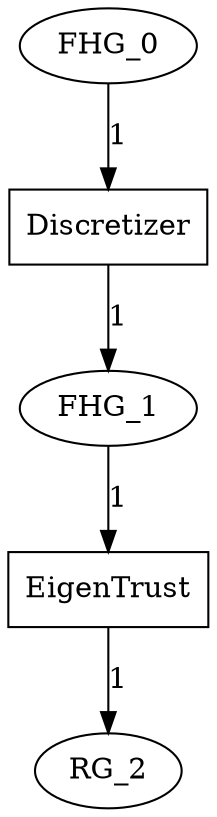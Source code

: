 digraph G {Discretizer[shape=box];FHG_0 -> Discretizer[label="1"];Discretizer[shape=box];Discretizer -> FHG_1[label="1"];EigenTrust[shape=box];FHG_1 -> EigenTrust[label="1"];EigenTrust[shape=box];EigenTrust -> RG_2[label="1"];}